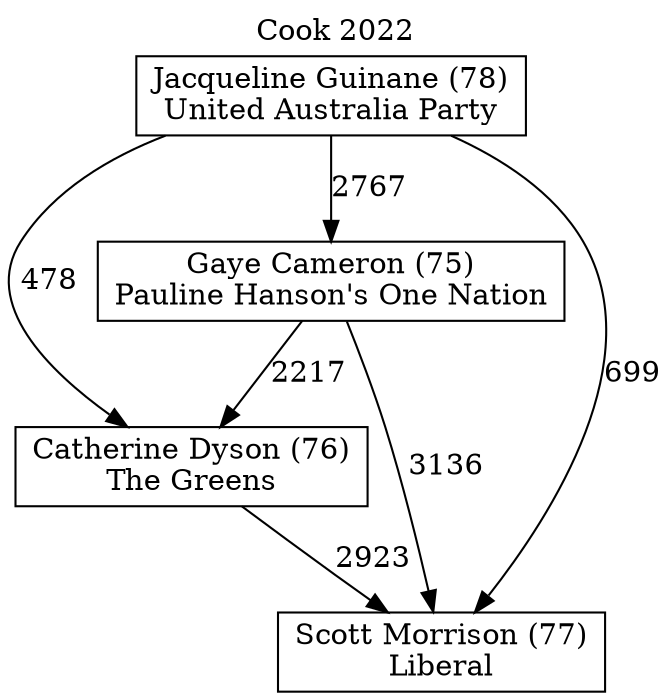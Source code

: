 // House preference flow
digraph "Scott Morrison (77)_Cook_2022" {
	graph [label="Cook 2022" labelloc=t mclimit=10]
	node [shape=box]
	"Catherine Dyson (76)" [label="Catherine Dyson (76)
The Greens"]
	"Gaye Cameron (75)" [label="Gaye Cameron (75)
Pauline Hanson's One Nation"]
	"Jacqueline Guinane (78)" [label="Jacqueline Guinane (78)
United Australia Party"]
	"Scott Morrison (77)" [label="Scott Morrison (77)
Liberal"]
	"Catherine Dyson (76)" -> "Scott Morrison (77)" [label=2923]
	"Gaye Cameron (75)" -> "Catherine Dyson (76)" [label=2217]
	"Gaye Cameron (75)" -> "Scott Morrison (77)" [label=3136]
	"Jacqueline Guinane (78)" -> "Catherine Dyson (76)" [label=478]
	"Jacqueline Guinane (78)" -> "Gaye Cameron (75)" [label=2767]
	"Jacqueline Guinane (78)" -> "Scott Morrison (77)" [label=699]
}
